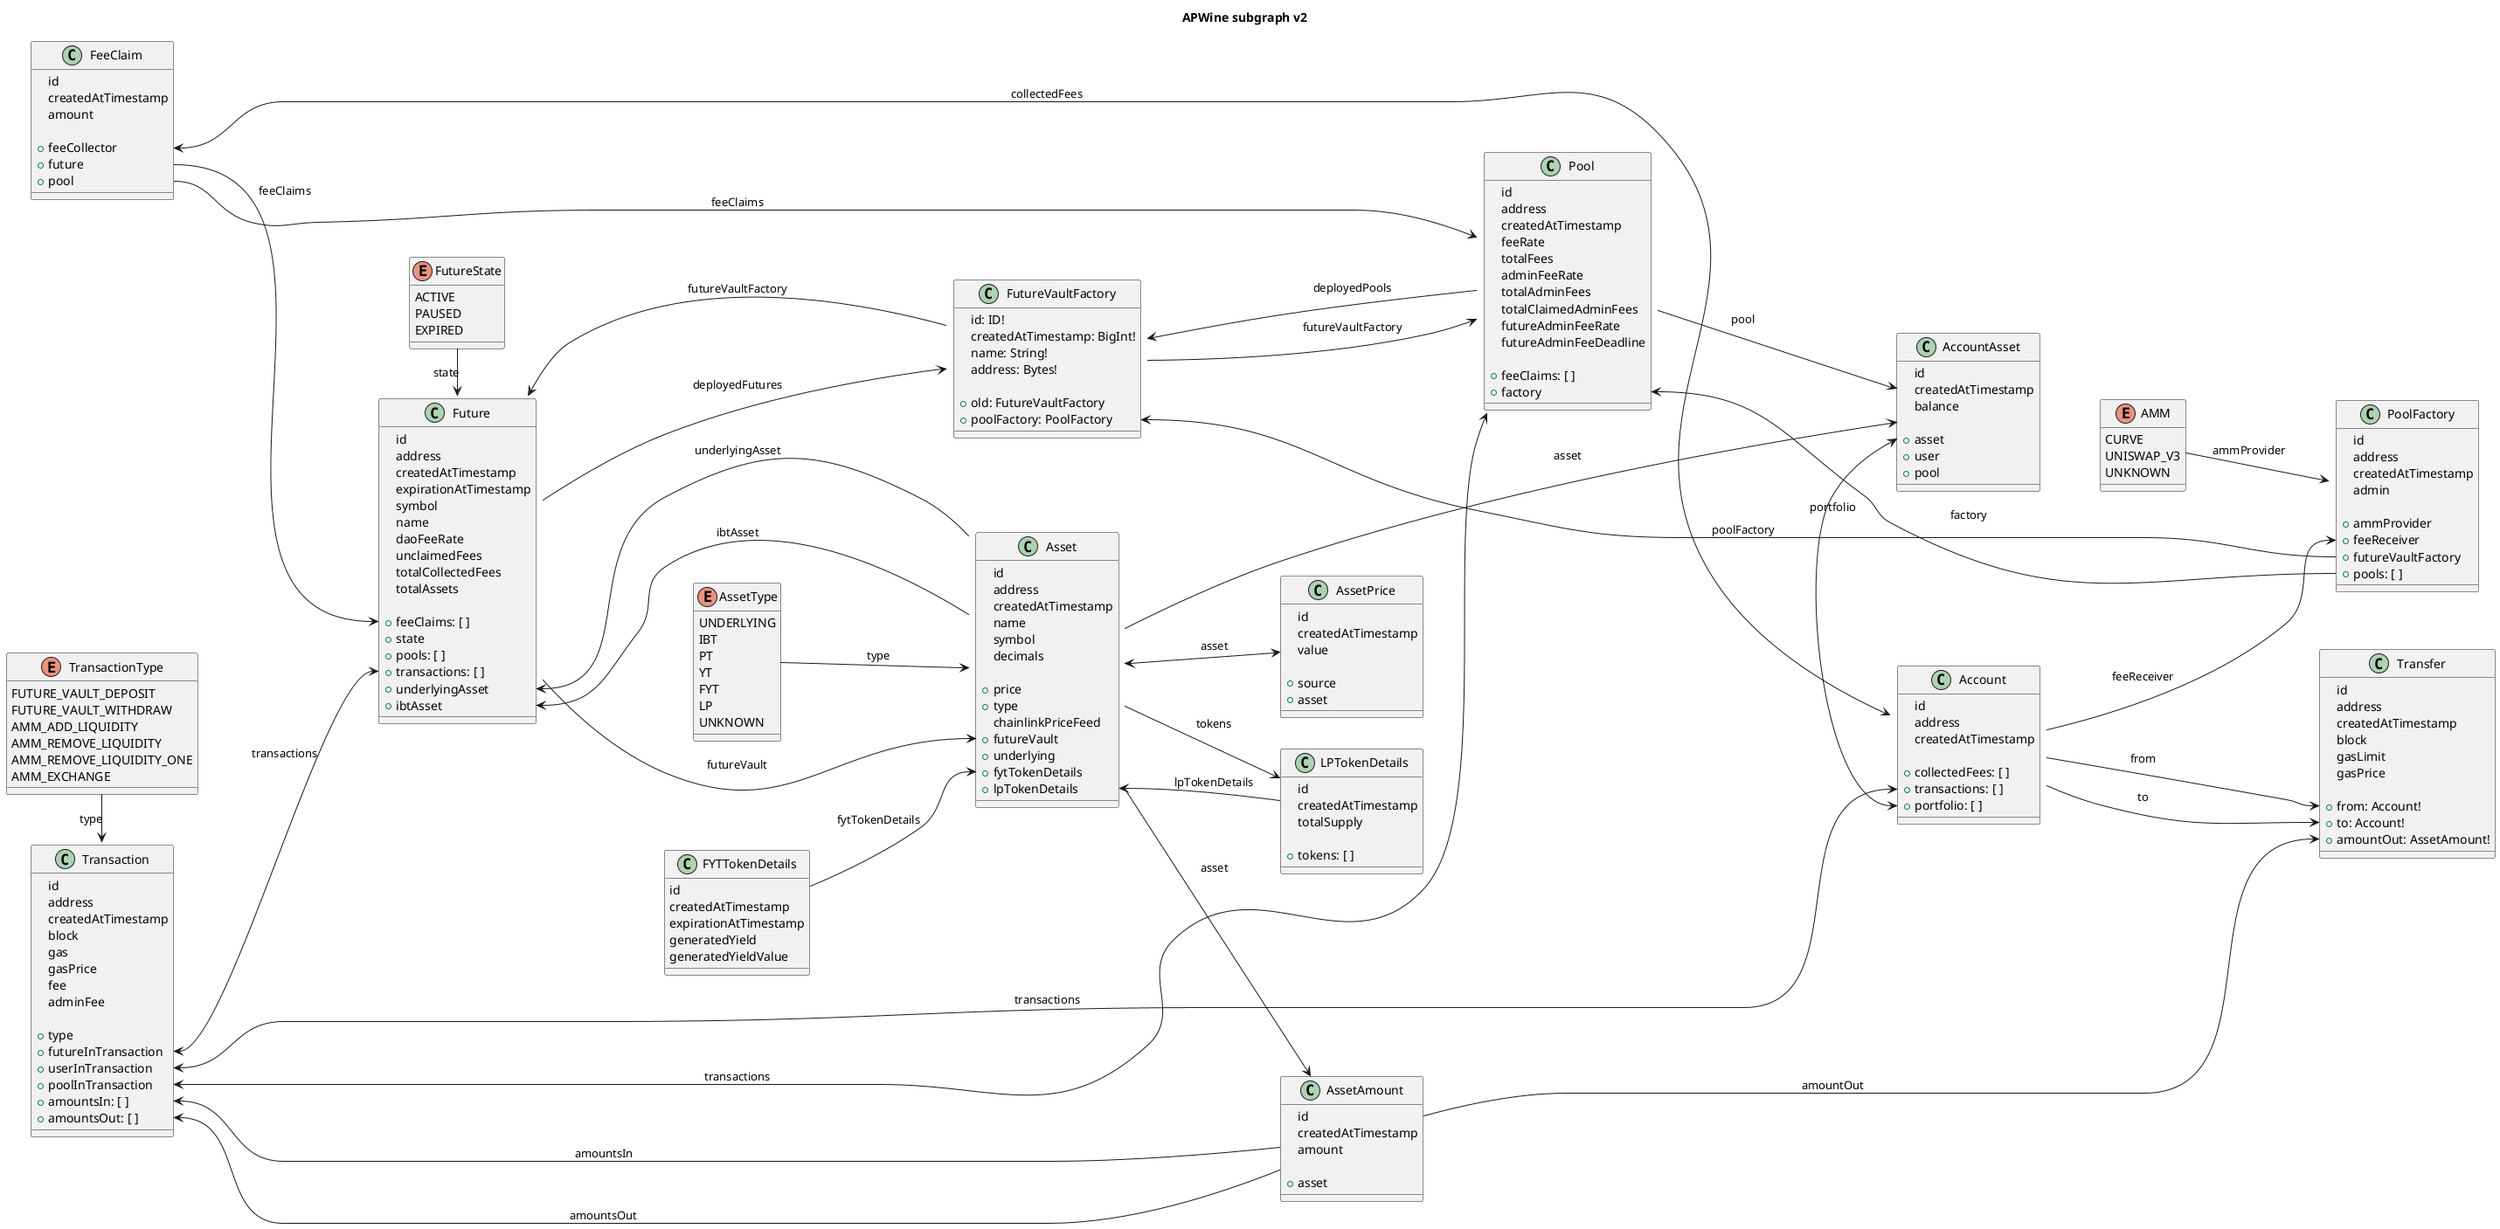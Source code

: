 @startuml
left to right direction

title APWine subgraph v2


'#####################################


enum AssetType {
    UNDERLYING
    IBT
    PT
    YT
    FYT
    LP
    UNKNOWN
}


enum TransactionType {
    FUTURE_VAULT_DEPOSIT
    FUTURE_VAULT_WITHDRAW
    AMM_ADD_LIQUIDITY
    AMM_REMOVE_LIQUIDITY
    AMM_REMOVE_LIQUIDITY_ONE
    AMM_EXCHANGE
}

enum AMM {
    CURVE
    UNISWAP_V3
    UNKNOWN
}

enum FutureState {
    ACTIVE
    PAUSED
    EXPIRED
}


'#####################################

class FutureVaultFactory {
    id: ID!
    createdAtTimestamp: BigInt!
    name: String!
    address: Bytes!

    + old: FutureVaultFactory
    + poolFactory: PoolFactory
}

class FeeClaim {
    id
    createdAtTimestamp
    amount

    + feeCollector
    + future
    + pool
}

class PoolFactory {
    id
    address
    createdAtTimestamp
    admin

    + ammProvider
    + feeReceiver
    + futureVaultFactory
    + pools: [ ]
}

class Future {
    id
    address
    createdAtTimestamp
    expirationAtTimestamp
    symbol
    name
    daoFeeRate
    unclaimedFees
    totalCollectedFees
    totalAssets

    + feeClaims: [ ]
    + state
    + pools: [ ]
    + transactions: [ ]
    + underlyingAsset
    + ibtAsset
}

class Pool {
    id
    address
    createdAtTimestamp
    feeRate
    totalFees
    adminFeeRate
    totalAdminFees
    totalClaimedAdminFees
    futureAdminFeeRate
    futureAdminFeeDeadline

    + feeClaims: [ ]
    + factory
}

class Account {
    id
    address
    createdAtTimestamp

    + collectedFees: [ ]
    + transactions: [ ]
    + portfolio: [ ]
}

class Transaction {
    id
    address
    createdAtTimestamp
    block
    gas
    gasPrice
    fee
    adminFee

    + type
    + futureInTransaction
    + userInTransaction
    + poolInTransaction
    + amountsIn: [ ]
    + amountsOut: [ ]
}

class Asset {
    id
    address
    createdAtTimestamp
    name
    symbol
    decimals

    + price
    + type
    chainlinkPriceFeed
    + futureVault
    + underlying
    + fytTokenDetails
    + lpTokenDetails
}

class AccountAsset {
    id
    createdAtTimestamp
    balance

    + asset
    + user
    + pool
}

class AssetAmount {
    id
    createdAtTimestamp
    amount

    + asset
}

class AssetPrice {
    id
    createdAtTimestamp
    value

    + source
    + asset
}

class FYTTokenDetails {
    id
    createdAtTimestamp
    expirationAtTimestamp
    generatedYield
    generatedYieldValue
}

class LPTokenDetails {
    id
    createdAtTimestamp
    totalSupply

    + tokens: [ ]
}

class Transfer {
    id
    address
    createdAtTimestamp
    block
    gasLimit
    gasPrice

    + from: Account!
    + to: Account!
    + amountOut: AssetAmount!
}


'#####################################


AMM --> PoolFactory : ammProvider

AssetType --> Asset : type

TransactionType -> Transaction : type

FutureState -> Future : state

FeeClaim::feeCollector <---> Account : collectedFees
FeeClaim::future ---> Future::feeClaims : feeClaims
FeeClaim::pool ---> Pool : feeClaims

PoolFactory::futureVaultFactory --> FutureVaultFactory::poolFactory : poolFactory
PoolFactory::pools --> Pool::factory : factory

FutureVaultFactory ---> Pool::futureVaultFactory : futureVaultFactory
FutureVaultFactory ---> Future::futureVaultFactory : futureVaultFactory

Future ---> FutureVaultFactory::deployedFutures : deployedFutures
Future ---> Asset::futureVault : futureVault

Pool ---> AccountAsset : pool
Pool ---> FutureVaultFactory::deployedPools : deployedPools

Account ---> PoolFactory::feeReceiver : feeReceiver
Account ---> Transfer::from : from
Account ---> Transfer::to : to

Transaction::future <---> Future::transactions : transactions
Transaction::userInTransaction <--> Account::transactions : transactions
Transaction::poolInTransaction <---> Pool::transactions : transactions

Asset ---> Future::underlyingAsset : underlyingAsset
Asset ---> Future::ibtAsset : ibtAsset
Asset ---> AccountAsset : asset
Asset --> AssetAmount : asset
Asset <--> AssetPrice : asset
Asset --> LPTokenDetails : tokens

AccountAsset <-> Account::portfolio : portfolio

AssetAmount --> Transaction::amountsIn : amountsIn
AssetAmount --> Transaction::amountsOut : amountsOut
AssetAmount --> Transfer::amountOut : amountOut

FYTTokenDetails --> Asset::fytTokenDetails : fytTokenDetails
LPTokenDetails --> Asset::lpTokenDetails : lpTokenDetails

@enduml